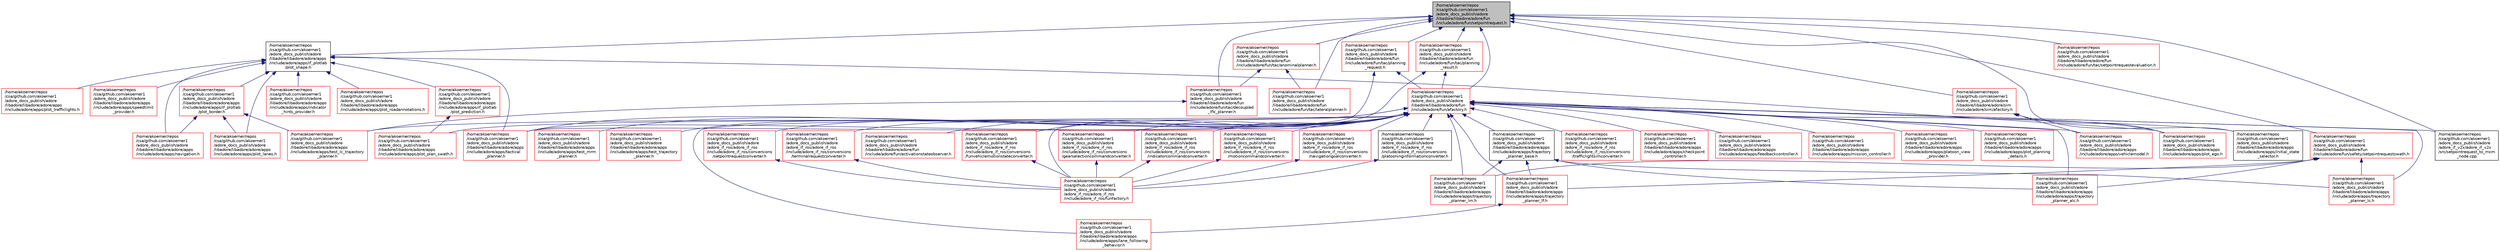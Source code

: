 digraph "/home/akoerner/repos/csa/github.com/akoerner1/adore_docs_publish/adore/libadore/libadore/adore/fun/include/adore/fun/setpointrequest.h"
{
 // LATEX_PDF_SIZE
  edge [fontname="Helvetica",fontsize="10",labelfontname="Helvetica",labelfontsize="10"];
  node [fontname="Helvetica",fontsize="10",shape=record];
  Node1 [label="/home/akoerner/repos\l/csa/github.com/akoerner1\l/adore_docs_publish/adore\l/libadore/libadore/adore/fun\l/include/adore/fun/setpointrequest.h",height=0.2,width=0.4,color="black", fillcolor="grey75", style="filled", fontcolor="black",tooltip=" "];
  Node1 -> Node2 [dir="back",color="midnightblue",fontsize="10",style="solid",fontname="Helvetica"];
  Node2 [label="/home/akoerner/repos\l/csa/github.com/akoerner1\l/adore_docs_publish/adore\l/libadore/libadore/adore/apps\l/include/adore/apps/if_plotlab\l/plot_shape.h",height=0.2,width=0.4,color="black", fillcolor="white", style="filled",URL="$plot__shape_8h.html",tooltip=" "];
  Node2 -> Node3 [dir="back",color="midnightblue",fontsize="10",style="solid",fontname="Helvetica"];
  Node3 [label="/home/akoerner/repos\l/csa/github.com/akoerner1\l/adore_docs_publish/adore\l/libadore/libadore/adore/apps\l/include/adore/apps/if_plotlab\l/plot_border.h",height=0.2,width=0.4,color="red", fillcolor="white", style="filled",URL="$plot__border_8h.html",tooltip=" "];
  Node3 -> Node6 [dir="back",color="midnightblue",fontsize="10",style="solid",fontname="Helvetica"];
  Node6 [label="/home/akoerner/repos\l/csa/github.com/akoerner1\l/adore_docs_publish/adore\l/libadore/libadore/adore/apps\l/include/adore/apps/navigation.h",height=0.2,width=0.4,color="red", fillcolor="white", style="filled",URL="$navigation_8h.html",tooltip=" "];
  Node3 -> Node10 [dir="back",color="midnightblue",fontsize="10",style="solid",fontname="Helvetica"];
  Node10 [label="/home/akoerner/repos\l/csa/github.com/akoerner1\l/adore_docs_publish/adore\l/libadore/libadore/adore/apps\l/include/adore/apps/plot_lanes.h",height=0.2,width=0.4,color="red", fillcolor="white", style="filled",URL="$plot__lanes_8h.html",tooltip=" "];
  Node3 -> Node12 [dir="back",color="midnightblue",fontsize="10",style="solid",fontname="Helvetica"];
  Node12 [label="/home/akoerner/repos\l/csa/github.com/akoerner1\l/adore_docs_publish/adore\l/libadore/libadore/adore/apps\l/include/adore/apps/test_lc_trajectory\l_planner.h",height=0.2,width=0.4,color="red", fillcolor="white", style="filled",URL="$test__lc__trajectory__planner_8h.html",tooltip=" "];
  Node2 -> Node14 [dir="back",color="midnightblue",fontsize="10",style="solid",fontname="Helvetica"];
  Node14 [label="/home/akoerner/repos\l/csa/github.com/akoerner1\l/adore_docs_publish/adore\l/libadore/libadore/adore/apps\l/include/adore/apps/if_plotlab\l/plot_prediction.h",height=0.2,width=0.4,color="red", fillcolor="white", style="filled",URL="$plot__prediction_8h.html",tooltip=" "];
  Node14 -> Node17 [dir="back",color="midnightblue",fontsize="10",style="solid",fontname="Helvetica"];
  Node17 [label="/home/akoerner/repos\l/csa/github.com/akoerner1\l/adore_docs_publish/adore\l/libadore/libadore/adore/apps\l/include/adore/apps/plot_plan_swath.h",height=0.2,width=0.4,color="red", fillcolor="white", style="filled",URL="$plot__plan__swath_8h.html",tooltip=" "];
  Node2 -> Node23 [dir="back",color="midnightblue",fontsize="10",style="solid",fontname="Helvetica"];
  Node23 [label="/home/akoerner/repos\l/csa/github.com/akoerner1\l/adore_docs_publish/adore\l/libadore/libadore/adore/apps\l/include/adore/apps/indicator\l_hints_provider.h",height=0.2,width=0.4,color="red", fillcolor="white", style="filled",URL="$indicator__hints__provider_8h.html",tooltip=" "];
  Node2 -> Node6 [dir="back",color="midnightblue",fontsize="10",style="solid",fontname="Helvetica"];
  Node2 -> Node25 [dir="back",color="midnightblue",fontsize="10",style="solid",fontname="Helvetica"];
  Node25 [label="/home/akoerner/repos\l/csa/github.com/akoerner1\l/adore_docs_publish/adore\l/libadore/libadore/adore/apps\l/include/adore/apps/plot_ego.h",height=0.2,width=0.4,color="red", fillcolor="white", style="filled",URL="$plot__ego_8h.html",tooltip=" "];
  Node2 -> Node10 [dir="back",color="midnightblue",fontsize="10",style="solid",fontname="Helvetica"];
  Node2 -> Node27 [dir="back",color="midnightblue",fontsize="10",style="solid",fontname="Helvetica"];
  Node27 [label="/home/akoerner/repos\l/csa/github.com/akoerner1\l/adore_docs_publish/adore\l/libadore/libadore/adore/apps\l/include/adore/apps/plot_roadannotations.h",height=0.2,width=0.4,color="red", fillcolor="white", style="filled",URL="$plot__roadannotations_8h.html",tooltip=" "];
  Node2 -> Node29 [dir="back",color="midnightblue",fontsize="10",style="solid",fontname="Helvetica"];
  Node29 [label="/home/akoerner/repos\l/csa/github.com/akoerner1\l/adore_docs_publish/adore\l/libadore/libadore/adore/apps\l/include/adore/apps/plot_trafficlights.h",height=0.2,width=0.4,color="red", fillcolor="white", style="filled",URL="$plot__trafficlights_8h.html",tooltip=" "];
  Node2 -> Node31 [dir="back",color="midnightblue",fontsize="10",style="solid",fontname="Helvetica"];
  Node31 [label="/home/akoerner/repos\l/csa/github.com/akoerner1\l/adore_docs_publish/adore\l/libadore/libadore/adore/apps\l/include/adore/apps/speedlimit\l_provider.h",height=0.2,width=0.4,color="red", fillcolor="white", style="filled",URL="$speedlimit__provider_8h.html",tooltip=" "];
  Node2 -> Node33 [dir="back",color="midnightblue",fontsize="10",style="solid",fontname="Helvetica"];
  Node33 [label="/home/akoerner/repos\l/csa/github.com/akoerner1\l/adore_docs_publish/adore\l/libadore/libadore/adore/apps\l/include/adore/apps/tactical\l_planner.h",height=0.2,width=0.4,color="red", fillcolor="white", style="filled",URL="$tactical__planner_8h.html",tooltip=" "];
  Node1 -> Node35 [dir="back",color="midnightblue",fontsize="10",style="solid",fontname="Helvetica"];
  Node35 [label="/home/akoerner/repos\l/csa/github.com/akoerner1\l/adore_docs_publish/adore\l/libadore/libadore/adore/apps\l/include/adore/apps/initial_state\l_selector.h",height=0.2,width=0.4,color="black", fillcolor="white", style="filled",URL="$initial__state__selector_8h.html",tooltip=" "];
  Node1 -> Node36 [dir="back",color="midnightblue",fontsize="10",style="solid",fontname="Helvetica"];
  Node36 [label="/home/akoerner/repos\l/csa/github.com/akoerner1\l/adore_docs_publish/adore\l/libadore/libadore/adore/fun\l/include/adore/fun/afactory.h",height=0.2,width=0.4,color="red", fillcolor="white", style="filled",URL="$fun_2include_2adore_2fun_2afactory_8h.html",tooltip=" "];
  Node36 -> Node37 [dir="back",color="midnightblue",fontsize="10",style="solid",fontname="Helvetica"];
  Node37 [label="/home/akoerner/repos\l/csa/github.com/akoerner1\l/adore_docs_publish/adore\l/adore_if_ros/adore_if_ros\l/include/adore_if_ros/conversions\l/funvehiclemotionstateconverter.h",height=0.2,width=0.4,color="red", fillcolor="white", style="filled",URL="$funvehiclemotionstateconverter_8h.html",tooltip=" "];
  Node37 -> Node38 [dir="back",color="midnightblue",fontsize="10",style="solid",fontname="Helvetica"];
  Node38 [label="/home/akoerner/repos\l/csa/github.com/akoerner1\l/adore_docs_publish/adore\l/adore_if_ros/adore_if_ros\l/include/adore_if_ros/funfactory.h",height=0.2,width=0.4,color="red", fillcolor="white", style="filled",URL="$funfactory_8h.html",tooltip=" "];
  Node36 -> Node71 [dir="back",color="midnightblue",fontsize="10",style="solid",fontname="Helvetica"];
  Node71 [label="/home/akoerner/repos\l/csa/github.com/akoerner1\l/adore_docs_publish/adore\l/adore_if_ros/adore_if_ros\l/include/adore_if_ros/conversions\l/gearselectioncommandconverter.h",height=0.2,width=0.4,color="red", fillcolor="white", style="filled",URL="$gearselectioncommandconverter_8h.html",tooltip=" "];
  Node71 -> Node38 [dir="back",color="midnightblue",fontsize="10",style="solid",fontname="Helvetica"];
  Node36 -> Node72 [dir="back",color="midnightblue",fontsize="10",style="solid",fontname="Helvetica"];
  Node72 [label="/home/akoerner/repos\l/csa/github.com/akoerner1\l/adore_docs_publish/adore\l/adore_if_ros/adore_if_ros\l/include/adore_if_ros/conversions\l/indicatorcommandconverter.h",height=0.2,width=0.4,color="red", fillcolor="white", style="filled",URL="$indicatorcommandconverter_8h.html",tooltip=" "];
  Node72 -> Node38 [dir="back",color="midnightblue",fontsize="10",style="solid",fontname="Helvetica"];
  Node36 -> Node73 [dir="back",color="midnightblue",fontsize="10",style="solid",fontname="Helvetica"];
  Node73 [label="/home/akoerner/repos\l/csa/github.com/akoerner1\l/adore_docs_publish/adore\l/adore_if_ros/adore_if_ros\l/include/adore_if_ros/conversions\l/motioncommandconverter.h",height=0.2,width=0.4,color="red", fillcolor="white", style="filled",URL="$motioncommandconverter_8h.html",tooltip=" "];
  Node73 -> Node38 [dir="back",color="midnightblue",fontsize="10",style="solid",fontname="Helvetica"];
  Node36 -> Node74 [dir="back",color="midnightblue",fontsize="10",style="solid",fontname="Helvetica"];
  Node74 [label="/home/akoerner/repos\l/csa/github.com/akoerner1\l/adore_docs_publish/adore\l/adore_if_ros/adore_if_ros\l/include/adore_if_ros/conversions\l/navigationgoalconverter.h",height=0.2,width=0.4,color="red", fillcolor="white", style="filled",URL="$navigationgoalconverter_8h.html",tooltip=" "];
  Node74 -> Node38 [dir="back",color="midnightblue",fontsize="10",style="solid",fontname="Helvetica"];
  Node36 -> Node76 [dir="back",color="midnightblue",fontsize="10",style="solid",fontname="Helvetica"];
  Node76 [label="/home/akoerner/repos\l/csa/github.com/akoerner1\l/adore_docs_publish/adore\l/adore_if_ros/adore_if_ros\l/include/adore_if_ros/conversions\l/platooninginformationconverter.h",height=0.2,width=0.4,color="black", fillcolor="white", style="filled",URL="$platooninginformationconverter_8h.html",tooltip=" "];
  Node76 -> Node38 [dir="back",color="midnightblue",fontsize="10",style="solid",fontname="Helvetica"];
  Node36 -> Node77 [dir="back",color="midnightblue",fontsize="10",style="solid",fontname="Helvetica"];
  Node77 [label="/home/akoerner/repos\l/csa/github.com/akoerner1\l/adore_docs_publish/adore\l/adore_if_ros/adore_if_ros\l/include/adore_if_ros/conversions\l/setpointrequestconverter.h",height=0.2,width=0.4,color="red", fillcolor="white", style="filled",URL="$setpointrequestconverter_8h.html",tooltip=" "];
  Node77 -> Node38 [dir="back",color="midnightblue",fontsize="10",style="solid",fontname="Helvetica"];
  Node36 -> Node80 [dir="back",color="midnightblue",fontsize="10",style="solid",fontname="Helvetica"];
  Node80 [label="/home/akoerner/repos\l/csa/github.com/akoerner1\l/adore_docs_publish/adore\l/adore_if_ros/adore_if_ros\l/include/adore_if_ros/conversions\l/terminalrequestconverter.h",height=0.2,width=0.4,color="red", fillcolor="white", style="filled",URL="$terminalrequestconverter_8h.html",tooltip=" "];
  Node80 -> Node38 [dir="back",color="midnightblue",fontsize="10",style="solid",fontname="Helvetica"];
  Node36 -> Node81 [dir="back",color="midnightblue",fontsize="10",style="solid",fontname="Helvetica"];
  Node81 [label="/home/akoerner/repos\l/csa/github.com/akoerner1\l/adore_docs_publish/adore\l/adore_if_ros/adore_if_ros\l/include/adore_if_ros/conversions\l/trafficlightsimconverter.h",height=0.2,width=0.4,color="red", fillcolor="white", style="filled",URL="$trafficlightsimconverter_8h.html",tooltip=" "];
  Node36 -> Node38 [dir="back",color="midnightblue",fontsize="10",style="solid",fontname="Helvetica"];
  Node36 -> Node82 [dir="back",color="midnightblue",fontsize="10",style="solid",fontname="Helvetica"];
  Node82 [label="/home/akoerner/repos\l/csa/github.com/akoerner1\l/adore_docs_publish/adore\l/libadore/libadore/adore/apps\l/include/adore/apps/checkpoint\l_controller.h",height=0.2,width=0.4,color="red", fillcolor="white", style="filled",URL="$checkpoint__controller_8h.html",tooltip=" "];
  Node36 -> Node83 [dir="back",color="midnightblue",fontsize="10",style="solid",fontname="Helvetica"];
  Node83 [label="/home/akoerner/repos\l/csa/github.com/akoerner1\l/adore_docs_publish/adore\l/libadore/libadore/adore/apps\l/include/adore/apps/feedbackcontroller.h",height=0.2,width=0.4,color="red", fillcolor="white", style="filled",URL="$feedbackcontroller_8h.html",tooltip=" "];
  Node36 -> Node35 [dir="back",color="midnightblue",fontsize="10",style="solid",fontname="Helvetica"];
  Node36 -> Node84 [dir="back",color="midnightblue",fontsize="10",style="solid",fontname="Helvetica"];
  Node84 [label="/home/akoerner/repos\l/csa/github.com/akoerner1\l/adore_docs_publish/adore\l/libadore/libadore/adore/apps\l/include/adore/apps/lane_following\l_behavior.h",height=0.2,width=0.4,color="red", fillcolor="white", style="filled",URL="$lane__following__behavior_8h.html",tooltip=" "];
  Node36 -> Node85 [dir="back",color="midnightblue",fontsize="10",style="solid",fontname="Helvetica"];
  Node85 [label="/home/akoerner/repos\l/csa/github.com/akoerner1\l/adore_docs_publish/adore\l/libadore/libadore/adore/apps\l/include/adore/apps/mission_controller.h",height=0.2,width=0.4,color="red", fillcolor="white", style="filled",URL="$mission__controller_8h.html",tooltip=" "];
  Node36 -> Node86 [dir="back",color="midnightblue",fontsize="10",style="solid",fontname="Helvetica"];
  Node86 [label="/home/akoerner/repos\l/csa/github.com/akoerner1\l/adore_docs_publish/adore\l/libadore/libadore/adore/apps\l/include/adore/apps/platoon_view\l_provider.h",height=0.2,width=0.4,color="red", fillcolor="white", style="filled",URL="$platoon__view__provider_8h.html",tooltip=" "];
  Node36 -> Node25 [dir="back",color="midnightblue",fontsize="10",style="solid",fontname="Helvetica"];
  Node36 -> Node17 [dir="back",color="midnightblue",fontsize="10",style="solid",fontname="Helvetica"];
  Node36 -> Node87 [dir="back",color="midnightblue",fontsize="10",style="solid",fontname="Helvetica"];
  Node87 [label="/home/akoerner/repos\l/csa/github.com/akoerner1\l/adore_docs_publish/adore\l/libadore/libadore/adore/apps\l/include/adore/apps/plot_planning\l_details.h",height=0.2,width=0.4,color="red", fillcolor="white", style="filled",URL="$plot__planning__details_8h.html",tooltip=" "];
  Node36 -> Node33 [dir="back",color="midnightblue",fontsize="10",style="solid",fontname="Helvetica"];
  Node36 -> Node12 [dir="back",color="midnightblue",fontsize="10",style="solid",fontname="Helvetica"];
  Node36 -> Node88 [dir="back",color="midnightblue",fontsize="10",style="solid",fontname="Helvetica"];
  Node88 [label="/home/akoerner/repos\l/csa/github.com/akoerner1\l/adore_docs_publish/adore\l/libadore/libadore/adore/apps\l/include/adore/apps/test_mrm\l_planner.h",height=0.2,width=0.4,color="red", fillcolor="white", style="filled",URL="$test__mrm__planner_8h.html",tooltip=" "];
  Node36 -> Node89 [dir="back",color="midnightblue",fontsize="10",style="solid",fontname="Helvetica"];
  Node89 [label="/home/akoerner/repos\l/csa/github.com/akoerner1\l/adore_docs_publish/adore\l/libadore/libadore/adore/apps\l/include/adore/apps/test_trajectory\l_planner.h",height=0.2,width=0.4,color="red", fillcolor="white", style="filled",URL="$test__trajectory__planner_8h.html",tooltip=" "];
  Node36 -> Node90 [dir="back",color="midnightblue",fontsize="10",style="solid",fontname="Helvetica"];
  Node90 [label="/home/akoerner/repos\l/csa/github.com/akoerner1\l/adore_docs_publish/adore\l/libadore/libadore/adore/apps\l/include/adore/apps/trajectory\l_planner_alc.h",height=0.2,width=0.4,color="red", fillcolor="white", style="filled",URL="$trajectory__planner__alc_8h.html",tooltip=" "];
  Node36 -> Node91 [dir="back",color="midnightblue",fontsize="10",style="solid",fontname="Helvetica"];
  Node91 [label="/home/akoerner/repos\l/csa/github.com/akoerner1\l/adore_docs_publish/adore\l/libadore/libadore/adore/apps\l/include/adore/apps/trajectory\l_planner_base.h",height=0.2,width=0.4,color="black", fillcolor="white", style="filled",URL="$trajectory__planner__base_8h.html",tooltip=" "];
  Node91 -> Node90 [dir="back",color="midnightblue",fontsize="10",style="solid",fontname="Helvetica"];
  Node91 -> Node92 [dir="back",color="midnightblue",fontsize="10",style="solid",fontname="Helvetica"];
  Node92 [label="/home/akoerner/repos\l/csa/github.com/akoerner1\l/adore_docs_publish/adore\l/libadore/libadore/adore/apps\l/include/adore/apps/trajectory\l_planner_lc.h",height=0.2,width=0.4,color="red", fillcolor="white", style="filled",URL="$trajectory__planner__lc_8h.html",tooltip=" "];
  Node91 -> Node93 [dir="back",color="midnightblue",fontsize="10",style="solid",fontname="Helvetica"];
  Node93 [label="/home/akoerner/repos\l/csa/github.com/akoerner1\l/adore_docs_publish/adore\l/libadore/libadore/adore/apps\l/include/adore/apps/trajectory\l_planner_lf.h",height=0.2,width=0.4,color="red", fillcolor="white", style="filled",URL="$trajectory__planner__lf_8h.html",tooltip=" "];
  Node93 -> Node84 [dir="back",color="midnightblue",fontsize="10",style="solid",fontname="Helvetica"];
  Node91 -> Node94 [dir="back",color="midnightblue",fontsize="10",style="solid",fontname="Helvetica"];
  Node94 [label="/home/akoerner/repos\l/csa/github.com/akoerner1\l/adore_docs_publish/adore\l/libadore/libadore/adore/apps\l/include/adore/apps/trajectory\l_planner_lm.h",height=0.2,width=0.4,color="red", fillcolor="white", style="filled",URL="$trajectory__planner__lm_8h.html",tooltip=" "];
  Node36 -> Node92 [dir="back",color="midnightblue",fontsize="10",style="solid",fontname="Helvetica"];
  Node36 -> Node93 [dir="back",color="midnightblue",fontsize="10",style="solid",fontname="Helvetica"];
  Node36 -> Node94 [dir="back",color="midnightblue",fontsize="10",style="solid",fontname="Helvetica"];
  Node36 -> Node95 [dir="back",color="midnightblue",fontsize="10",style="solid",fontname="Helvetica"];
  Node95 [label="/home/akoerner/repos\l/csa/github.com/akoerner1\l/adore_docs_publish/adore\l/libadore/libadore/adore/apps\l/include/adore/apps/vehiclemodel.h",height=0.2,width=0.4,color="red", fillcolor="white", style="filled",URL="$vehiclemodel_8h.html",tooltip=" "];
  Node36 -> Node96 [dir="back",color="midnightblue",fontsize="10",style="solid",fontname="Helvetica"];
  Node96 [label="/home/akoerner/repos\l/csa/github.com/akoerner1\l/adore_docs_publish/adore\l/libadore/libadore/adore/fun\l/include/adore/fun/activationstateobserver.h",height=0.2,width=0.4,color="red", fillcolor="white", style="filled",URL="$activationstateobserver_8h.html",tooltip=" "];
  Node36 -> Node104 [dir="back",color="midnightblue",fontsize="10",style="solid",fontname="Helvetica"];
  Node104 [label="/home/akoerner/repos\l/csa/github.com/akoerner1\l/adore_docs_publish/adore\l/adore_if_v2x/adore_if_v2x\l/src/setpointrequest_to_mcm\l_node.cpp",height=0.2,width=0.4,color="black", fillcolor="white", style="filled",URL="$setpointrequest__to__mcm__node_8cpp.html",tooltip=" "];
  Node1 -> Node105 [dir="back",color="midnightblue",fontsize="10",style="solid",fontname="Helvetica"];
  Node105 [label="/home/akoerner/repos\l/csa/github.com/akoerner1\l/adore_docs_publish/adore\l/libadore/libadore/adore/fun\l/include/adore/fun/safety/setpointrequestswath.h",height=0.2,width=0.4,color="red", fillcolor="white", style="filled",URL="$setpointrequestswath_8h.html",tooltip=" "];
  Node105 -> Node90 [dir="back",color="midnightblue",fontsize="10",style="solid",fontname="Helvetica"];
  Node105 -> Node92 [dir="back",color="midnightblue",fontsize="10",style="solid",fontname="Helvetica"];
  Node105 -> Node93 [dir="back",color="midnightblue",fontsize="10",style="solid",fontname="Helvetica"];
  Node105 -> Node94 [dir="back",color="midnightblue",fontsize="10",style="solid",fontname="Helvetica"];
  Node1 -> Node108 [dir="back",color="midnightblue",fontsize="10",style="solid",fontname="Helvetica"];
  Node108 [label="/home/akoerner/repos\l/csa/github.com/akoerner1\l/adore_docs_publish/adore\l/libadore/libadore/adore/fun\l/include/adore/fun/tac/anominalplanner.h",height=0.2,width=0.4,color="red", fillcolor="white", style="filled",URL="$anominalplanner_8h.html",tooltip=" "];
  Node108 -> Node110 [dir="back",color="midnightblue",fontsize="10",style="solid",fontname="Helvetica"];
  Node110 [label="/home/akoerner/repos\l/csa/github.com/akoerner1\l/adore_docs_publish/adore\l/libadore/libadore/adore/fun\l/include/adore/fun/tac/decoupled\l_lflc_planner.h",height=0.2,width=0.4,color="red", fillcolor="white", style="filled",URL="$decoupled__lflc__planner_8h.html",tooltip=" "];
  Node110 -> Node12 [dir="back",color="midnightblue",fontsize="10",style="solid",fontname="Helvetica"];
  Node108 -> Node121 [dir="back",color="midnightblue",fontsize="10",style="solid",fontname="Helvetica"];
  Node121 [label="/home/akoerner/repos\l/csa/github.com/akoerner1\l/adore_docs_publish/adore\l/libadore/libadore/adore/fun\l/include/adore/fun/tac/lateralplanner.h",height=0.2,width=0.4,color="red", fillcolor="white", style="filled",URL="$lateralplanner_8h.html",tooltip=" "];
  Node1 -> Node110 [dir="back",color="midnightblue",fontsize="10",style="solid",fontname="Helvetica"];
  Node1 -> Node121 [dir="back",color="midnightblue",fontsize="10",style="solid",fontname="Helvetica"];
  Node1 -> Node124 [dir="back",color="midnightblue",fontsize="10",style="solid",fontname="Helvetica"];
  Node124 [label="/home/akoerner/repos\l/csa/github.com/akoerner1\l/adore_docs_publish/adore\l/libadore/libadore/adore/fun\l/include/adore/fun/tac/planning\l_request.h",height=0.2,width=0.4,color="red", fillcolor="white", style="filled",URL="$planning__request_8h.html",tooltip=" "];
  Node124 -> Node33 [dir="back",color="midnightblue",fontsize="10",style="solid",fontname="Helvetica"];
  Node124 -> Node36 [dir="back",color="midnightblue",fontsize="10",style="solid",fontname="Helvetica"];
  Node1 -> Node125 [dir="back",color="midnightblue",fontsize="10",style="solid",fontname="Helvetica"];
  Node125 [label="/home/akoerner/repos\l/csa/github.com/akoerner1\l/adore_docs_publish/adore\l/libadore/libadore/adore/fun\l/include/adore/fun/tac/planning\l_result.h",height=0.2,width=0.4,color="red", fillcolor="white", style="filled",URL="$planning__result_8h.html",tooltip=" "];
  Node125 -> Node33 [dir="back",color="midnightblue",fontsize="10",style="solid",fontname="Helvetica"];
  Node125 -> Node36 [dir="back",color="midnightblue",fontsize="10",style="solid",fontname="Helvetica"];
  Node1 -> Node130 [dir="back",color="midnightblue",fontsize="10",style="solid",fontname="Helvetica"];
  Node130 [label="/home/akoerner/repos\l/csa/github.com/akoerner1\l/adore_docs_publish/adore\l/libadore/libadore/adore/fun\l/include/adore/fun/tac/setpointrequestevaluation.h",height=0.2,width=0.4,color="red", fillcolor="white", style="filled",URL="$setpointrequestevaluation_8h.html",tooltip=" "];
  Node1 -> Node131 [dir="back",color="midnightblue",fontsize="10",style="solid",fontname="Helvetica"];
  Node131 [label="/home/akoerner/repos\l/csa/github.com/akoerner1\l/adore_docs_publish/adore\l/libadore/libadore/adore/sim\l/include/adore/sim/afactory.h",height=0.2,width=0.4,color="red", fillcolor="white", style="filled",URL="$sim_2include_2adore_2sim_2afactory_8h.html",tooltip=" "];
  Node131 -> Node25 [dir="back",color="midnightblue",fontsize="10",style="solid",fontname="Helvetica"];
  Node131 -> Node95 [dir="back",color="midnightblue",fontsize="10",style="solid",fontname="Helvetica"];
  Node1 -> Node104 [dir="back",color="midnightblue",fontsize="10",style="solid",fontname="Helvetica"];
}
